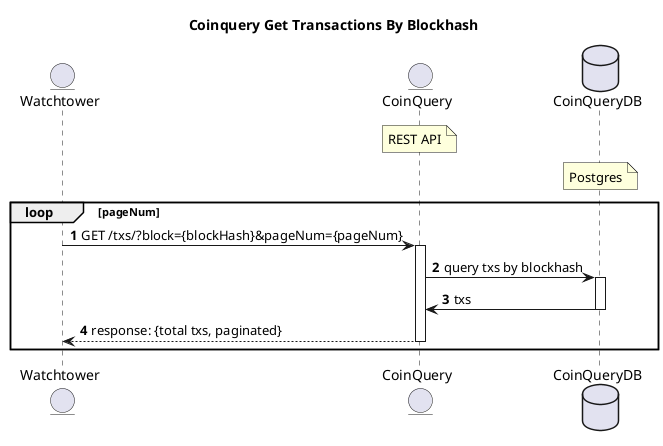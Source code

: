 @startuml
autonumber
title Coinquery Get Transactions By Blockhash

entity Watchtower
entity CoinQuery
database CoinQueryDB

note over CoinQuery: REST API
note over CoinQueryDB: Postgres

loop pageNum
    Watchtower -> CoinQuery: GET /txs/?block={blockHash}&pageNum={pageNum}
    activate CoinQuery
    CoinQuery -> CoinQueryDB: query txs by blockhash
    activate CoinQueryDB
    CoinQueryDB -> CoinQuery: txs
    deactivate CoinQueryDB
    CoinQuery --> Watchtower: response: {total txs, paginated}
    deactivate CoinQuery
end

@enduml